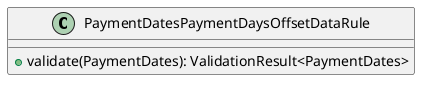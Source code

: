 @startuml

    class PaymentDatesPaymentDaysOffsetDataRule [[PaymentDatesPaymentDaysOffsetDataRule.html]] {
        +validate(PaymentDates): ValidationResult<PaymentDates>
    }

@enduml
